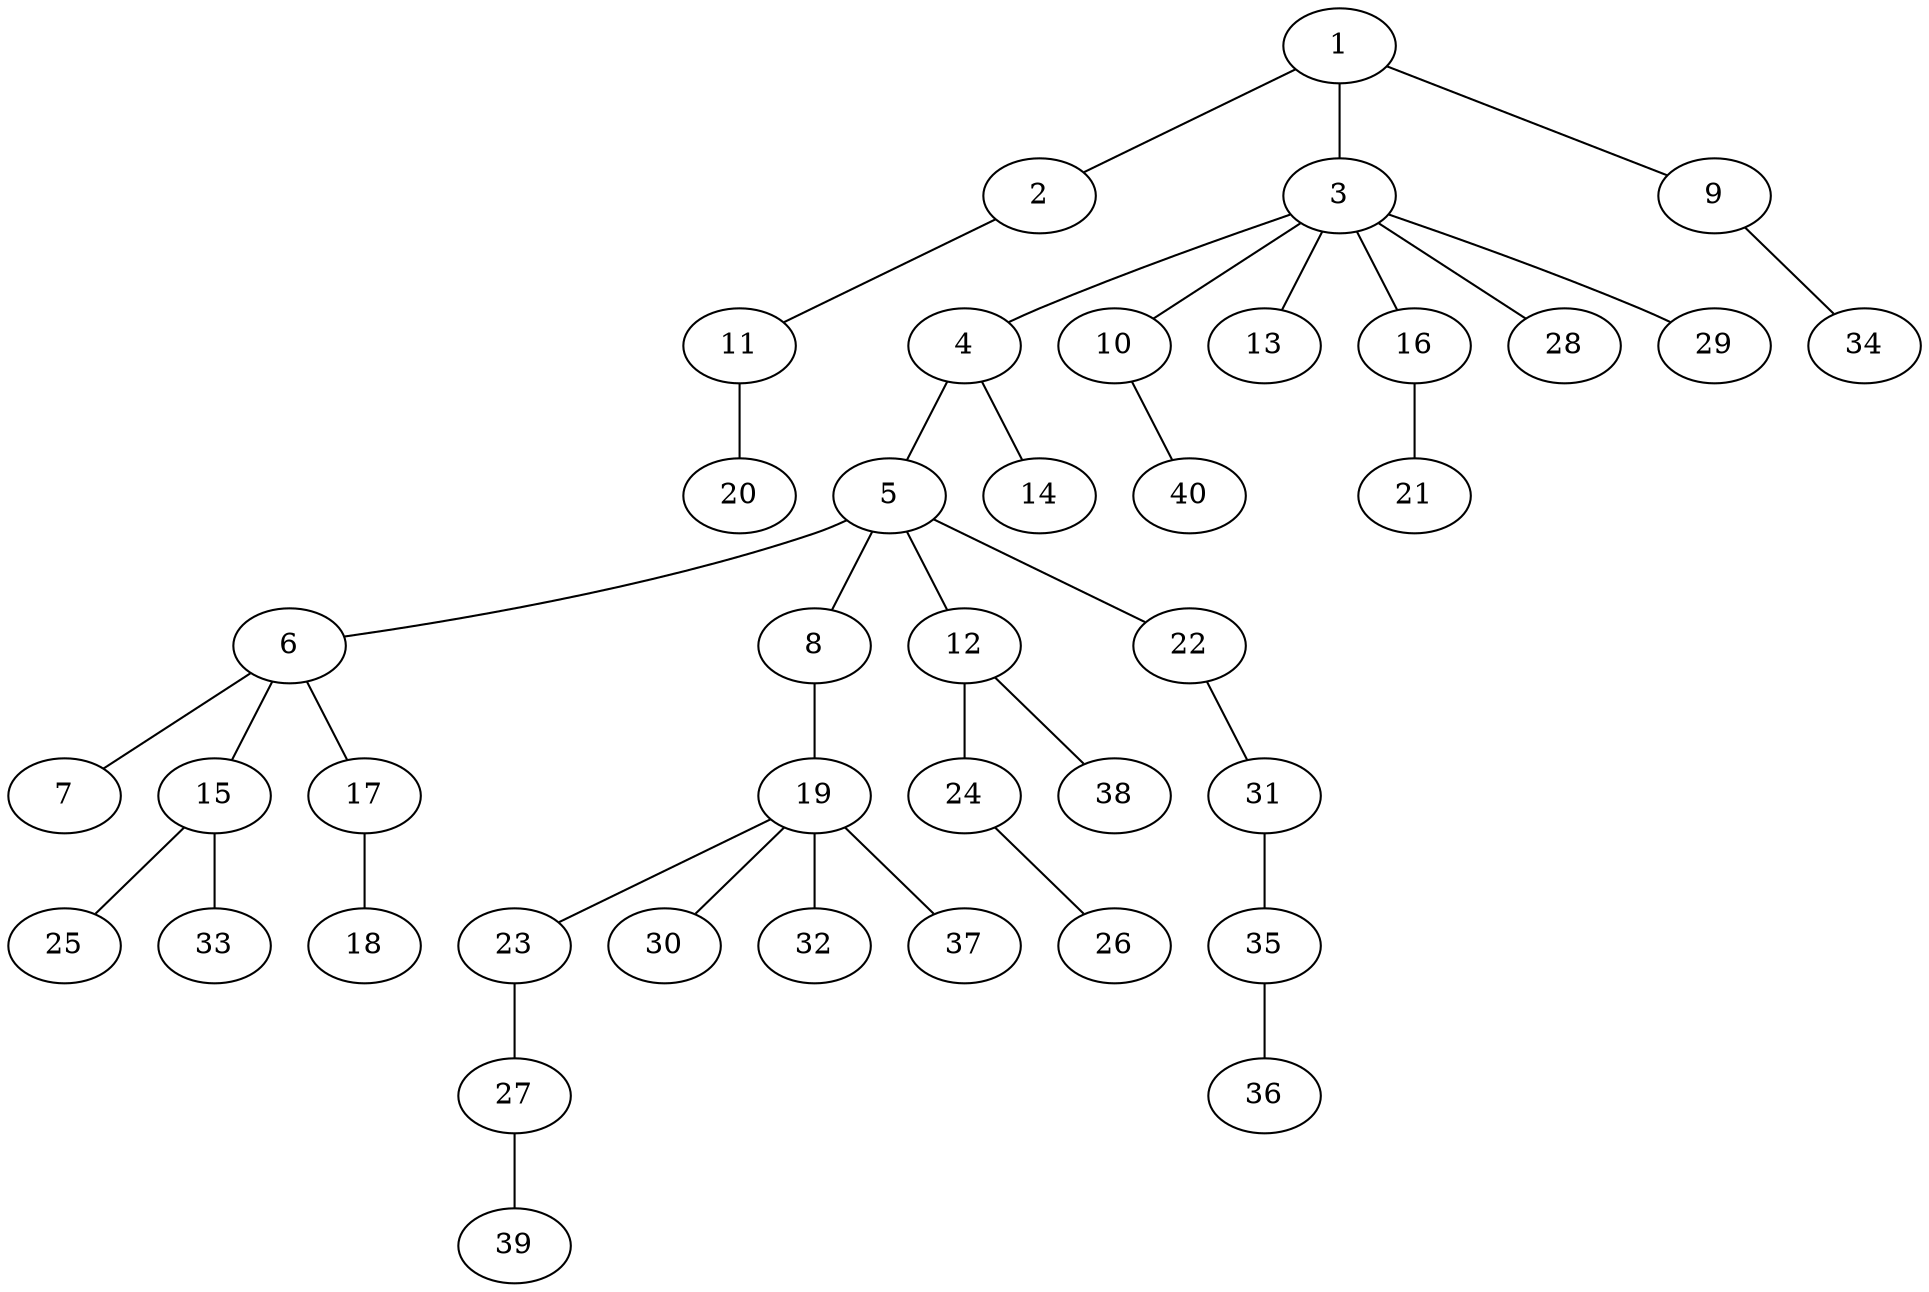 graph graphname {1--2
1--3
1--9
2--11
3--4
3--10
3--13
3--16
3--28
3--29
4--5
4--14
5--6
5--8
5--12
5--22
6--7
6--15
6--17
8--19
9--34
10--40
11--20
12--24
12--38
15--25
15--33
16--21
17--18
19--23
19--30
19--32
19--37
22--31
23--27
24--26
27--39
31--35
35--36
}